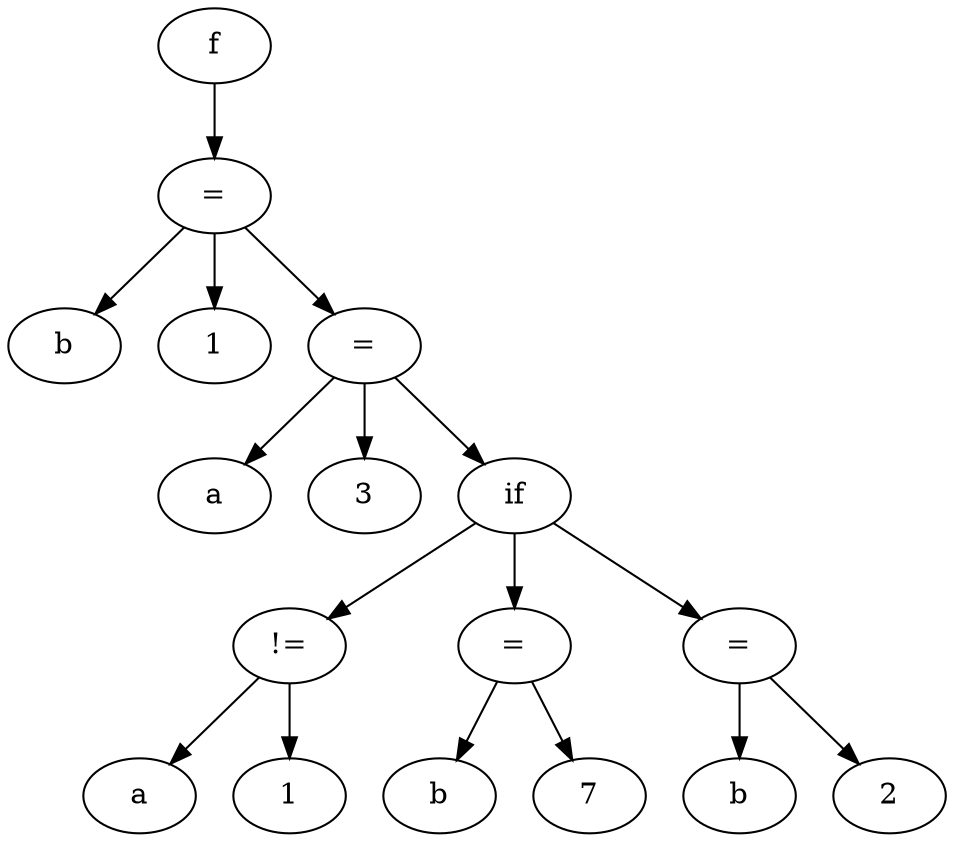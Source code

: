 digraph grafo {
  790918160 [ label="f" ];
  790918160 -> 790920160;
  790920160 [ label="=" ];
  790920160 -> 790920240;
  790920240 [ label="b" ];
  790920160 -> 790918800;
  790918800 [ label="1" ];
  790920160 -> 790921008;
  790921008 [ label="=" ];
  790921008 -> 790921088;
  790921088 [ label="a" ];
  790921008 -> 790920688;
  790920688 [ label="3" ];
  790921008 -> 790923408;
  790923408 [ label="if" ];
  790923408 -> 790922112;
  790922112 [ label="!=" ];
  790922112 -> 790921440;
  790921440 [ label="a" ];
  790922112 -> 790921792;
  790921792 [ label="1" ];
  790923408 -> 790923072;
  790923072 [ label="=" ];
  790923072 -> 790923152;
  790923152 [ label="b" ];
  790923072 -> 790922752;
  790922752 [ label="7" ];
  790923408 -> 790924528;
  790924528 [ label="=" ];
  790924528 -> 790924608;
  790924608 [ label="b" ];
  790924528 -> 790924208;
  790924208 [ label="2" ];
}
